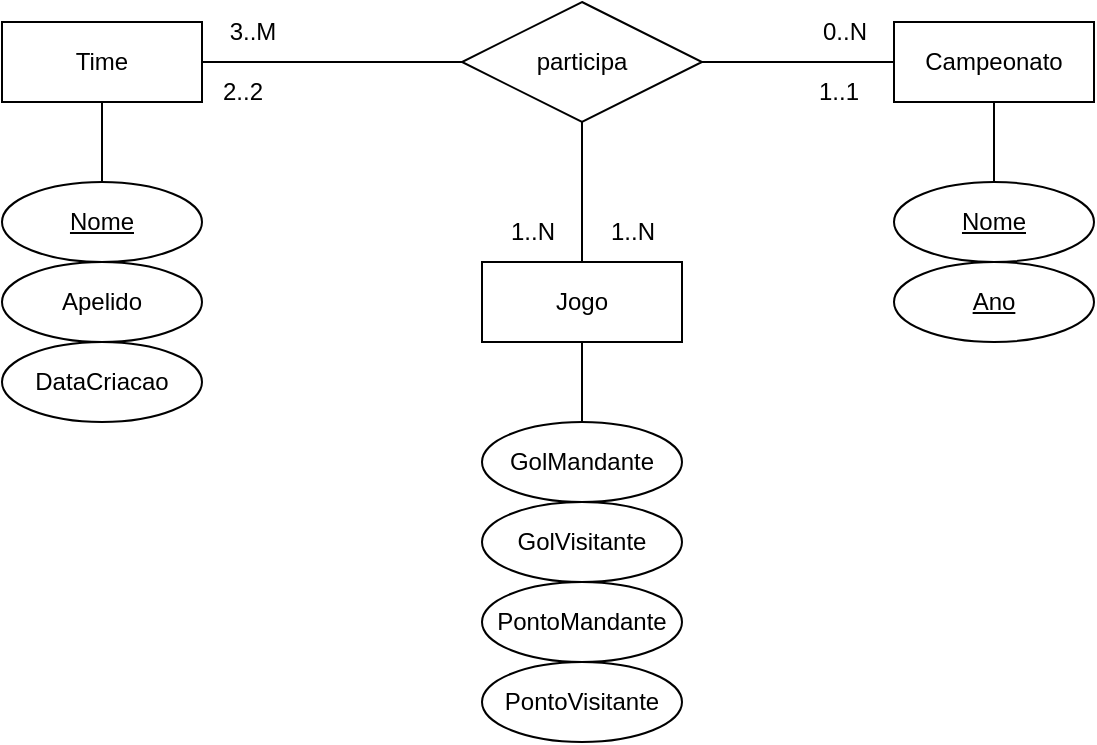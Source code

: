 <mxfile version="21.1.5" type="device" pages="2">
  <diagram name="MER" id="5LZzZwvvleo5zkR8Kmqy">
    <mxGraphModel dx="-4" dy="484" grid="1" gridSize="10" guides="1" tooltips="1" connect="1" arrows="1" fold="1" page="1" pageScale="1" pageWidth="827" pageHeight="1169" math="0" shadow="0">
      <root>
        <mxCell id="0" />
        <mxCell id="1" parent="0" />
        <mxCell id="QOGDvi7lrs2Xqe1sSscN-31" style="edgeStyle=orthogonalEdgeStyle;rounded=0;orthogonalLoop=1;jettySize=auto;html=1;exitX=0.5;exitY=1;exitDx=0;exitDy=0;entryX=0.5;entryY=0;entryDx=0;entryDy=0;endArrow=none;endFill=0;" edge="1" parent="1" source="QOGDvi7lrs2Xqe1sSscN-32" target="QOGDvi7lrs2Xqe1sSscN-34">
          <mxGeometry relative="1" as="geometry" />
        </mxCell>
        <mxCell id="QOGDvi7lrs2Xqe1sSscN-32" value="Time" style="whiteSpace=wrap;html=1;align=center;" vertex="1" parent="1">
          <mxGeometry x="968" y="160" width="100" height="40" as="geometry" />
        </mxCell>
        <mxCell id="QOGDvi7lrs2Xqe1sSscN-34" value="Nome" style="ellipse;whiteSpace=wrap;html=1;align=center;fontStyle=4;" vertex="1" parent="1">
          <mxGeometry x="968" y="240" width="100" height="40" as="geometry" />
        </mxCell>
        <mxCell id="QOGDvi7lrs2Xqe1sSscN-35" value="Apelido" style="ellipse;whiteSpace=wrap;html=1;align=center;" vertex="1" parent="1">
          <mxGeometry x="968" y="280" width="100" height="40" as="geometry" />
        </mxCell>
        <mxCell id="QOGDvi7lrs2Xqe1sSscN-36" value="DataCriacao" style="ellipse;whiteSpace=wrap;html=1;align=center;" vertex="1" parent="1">
          <mxGeometry x="968" y="320" width="100" height="40" as="geometry" />
        </mxCell>
        <mxCell id="AoCRzNd1eJvY-BMhaTbU-1" style="edgeStyle=orthogonalEdgeStyle;rounded=0;orthogonalLoop=1;jettySize=auto;html=1;exitX=0.5;exitY=0;exitDx=0;exitDy=0;entryX=0.5;entryY=1;entryDx=0;entryDy=0;endArrow=none;endFill=0;" edge="1" parent="1" source="AoCRzNd1eJvY-BMhaTbU-2" target="QOGDvi7lrs2Xqe1sSscN-49">
          <mxGeometry relative="1" as="geometry" />
        </mxCell>
        <mxCell id="QOGDvi7lrs2Xqe1sSscN-39" value="PontoMandante" style="ellipse;whiteSpace=wrap;html=1;align=center;" vertex="1" parent="1">
          <mxGeometry x="1208" y="440" width="100" height="40" as="geometry" />
        </mxCell>
        <mxCell id="QOGDvi7lrs2Xqe1sSscN-40" value="PontoVisitante" style="ellipse;whiteSpace=wrap;html=1;align=center;" vertex="1" parent="1">
          <mxGeometry x="1208" y="480" width="100" height="40" as="geometry" />
        </mxCell>
        <mxCell id="QOGDvi7lrs2Xqe1sSscN-41" value="0..N" style="text;html=1;align=center;verticalAlign=middle;resizable=0;points=[];autosize=1;strokeColor=none;fillColor=none;" vertex="1" parent="1">
          <mxGeometry x="1364" y="150" width="50" height="30" as="geometry" />
        </mxCell>
        <mxCell id="QOGDvi7lrs2Xqe1sSscN-42" value="3..M" style="text;html=1;align=center;verticalAlign=middle;resizable=0;points=[];autosize=1;strokeColor=none;fillColor=none;" vertex="1" parent="1">
          <mxGeometry x="1068" y="150" width="50" height="30" as="geometry" />
        </mxCell>
        <mxCell id="QOGDvi7lrs2Xqe1sSscN-43" style="edgeStyle=orthogonalEdgeStyle;rounded=0;orthogonalLoop=1;jettySize=auto;html=1;exitX=0.5;exitY=1;exitDx=0;exitDy=0;entryX=0.5;entryY=0;entryDx=0;entryDy=0;endArrow=none;endFill=0;" edge="1" parent="1" source="QOGDvi7lrs2Xqe1sSscN-44" target="QOGDvi7lrs2Xqe1sSscN-50">
          <mxGeometry relative="1" as="geometry" />
        </mxCell>
        <mxCell id="QOGDvi7lrs2Xqe1sSscN-44" value="Campeonato" style="whiteSpace=wrap;html=1;align=center;" vertex="1" parent="1">
          <mxGeometry x="1414" y="160" width="100" height="40" as="geometry" />
        </mxCell>
        <mxCell id="QOGDvi7lrs2Xqe1sSscN-45" style="edgeStyle=orthogonalEdgeStyle;rounded=0;orthogonalLoop=1;jettySize=auto;html=1;exitX=0;exitY=0.5;exitDx=0;exitDy=0;entryX=1;entryY=0.5;entryDx=0;entryDy=0;endArrow=none;endFill=0;" edge="1" parent="1" source="QOGDvi7lrs2Xqe1sSscN-48" target="QOGDvi7lrs2Xqe1sSscN-32">
          <mxGeometry relative="1" as="geometry" />
        </mxCell>
        <mxCell id="QOGDvi7lrs2Xqe1sSscN-46" style="edgeStyle=orthogonalEdgeStyle;rounded=0;orthogonalLoop=1;jettySize=auto;html=1;exitX=1;exitY=0.5;exitDx=0;exitDy=0;entryX=0;entryY=0.5;entryDx=0;entryDy=0;endArrow=none;endFill=0;" edge="1" parent="1" source="QOGDvi7lrs2Xqe1sSscN-48" target="QOGDvi7lrs2Xqe1sSscN-44">
          <mxGeometry relative="1" as="geometry" />
        </mxCell>
        <mxCell id="QOGDvi7lrs2Xqe1sSscN-47" style="edgeStyle=orthogonalEdgeStyle;rounded=0;orthogonalLoop=1;jettySize=auto;html=1;exitX=0.5;exitY=1;exitDx=0;exitDy=0;entryX=0.5;entryY=0;entryDx=0;entryDy=0;endArrow=none;endFill=0;" edge="1" parent="1" source="QOGDvi7lrs2Xqe1sSscN-48" target="QOGDvi7lrs2Xqe1sSscN-49">
          <mxGeometry relative="1" as="geometry" />
        </mxCell>
        <mxCell id="QOGDvi7lrs2Xqe1sSscN-48" value="participa" style="shape=rhombus;perimeter=rhombusPerimeter;whiteSpace=wrap;html=1;align=center;" vertex="1" parent="1">
          <mxGeometry x="1198" y="150" width="120" height="60" as="geometry" />
        </mxCell>
        <mxCell id="QOGDvi7lrs2Xqe1sSscN-49" value="Jogo" style="whiteSpace=wrap;html=1;align=center;" vertex="1" parent="1">
          <mxGeometry x="1208" y="280" width="100" height="40" as="geometry" />
        </mxCell>
        <mxCell id="QOGDvi7lrs2Xqe1sSscN-50" value="Nome" style="ellipse;whiteSpace=wrap;html=1;align=center;fontStyle=4;" vertex="1" parent="1">
          <mxGeometry x="1414" y="240" width="100" height="40" as="geometry" />
        </mxCell>
        <mxCell id="QOGDvi7lrs2Xqe1sSscN-51" value="Ano" style="ellipse;whiteSpace=wrap;html=1;align=center;fontStyle=4;" vertex="1" parent="1">
          <mxGeometry x="1414" y="280" width="100" height="40" as="geometry" />
        </mxCell>
        <mxCell id="QOGDvi7lrs2Xqe1sSscN-82" value="1..N" style="text;html=1;align=center;verticalAlign=middle;resizable=0;points=[];autosize=1;strokeColor=none;fillColor=none;" vertex="1" parent="1">
          <mxGeometry x="1208" y="250" width="50" height="30" as="geometry" />
        </mxCell>
        <mxCell id="QOGDvi7lrs2Xqe1sSscN-83" value="2..2" style="text;html=1;align=center;verticalAlign=middle;resizable=0;points=[];autosize=1;strokeColor=none;fillColor=none;" vertex="1" parent="1">
          <mxGeometry x="1068" y="180" width="40" height="30" as="geometry" />
        </mxCell>
        <mxCell id="QOGDvi7lrs2Xqe1sSscN-84" value="1..1" style="text;html=1;align=center;verticalAlign=middle;resizable=0;points=[];autosize=1;strokeColor=none;fillColor=none;" vertex="1" parent="1">
          <mxGeometry x="1366" y="180" width="40" height="30" as="geometry" />
        </mxCell>
        <mxCell id="QOGDvi7lrs2Xqe1sSscN-85" value="1..N" style="text;html=1;align=center;verticalAlign=middle;resizable=0;points=[];autosize=1;strokeColor=none;fillColor=none;" vertex="1" parent="1">
          <mxGeometry x="1258" y="250" width="50" height="30" as="geometry" />
        </mxCell>
        <mxCell id="AoCRzNd1eJvY-BMhaTbU-2" value="GolMandante" style="ellipse;whiteSpace=wrap;html=1;align=center;" vertex="1" parent="1">
          <mxGeometry x="1208" y="360" width="100" height="40" as="geometry" />
        </mxCell>
        <mxCell id="AoCRzNd1eJvY-BMhaTbU-3" value="GolVisitante" style="ellipse;whiteSpace=wrap;html=1;align=center;" vertex="1" parent="1">
          <mxGeometry x="1208" y="400" width="100" height="40" as="geometry" />
        </mxCell>
      </root>
    </mxGraphModel>
  </diagram>
  <diagram id="9VDkTwuFvDcU6K8MbJrm" name="Mapeamento">
    <mxGraphModel dx="1741" dy="538" grid="1" gridSize="10" guides="1" tooltips="1" connect="1" arrows="1" fold="1" page="1" pageScale="1" pageWidth="827" pageHeight="1169" math="0" shadow="0">
      <root>
        <mxCell id="0" />
        <mxCell id="1" parent="0" />
        <mxCell id="rKQP1q6dGzDZTkp9dZx8-60" value="Time" style="shape=table;startSize=30;container=1;collapsible=1;childLayout=tableLayout;fixedRows=1;rowLines=0;fontStyle=1;align=center;resizeLast=1;html=1;" vertex="1" parent="1">
          <mxGeometry x="-793" y="200" width="180" height="120" as="geometry" />
        </mxCell>
        <mxCell id="rKQP1q6dGzDZTkp9dZx8-61" value="" style="shape=tableRow;horizontal=0;startSize=0;swimlaneHead=0;swimlaneBody=0;fillColor=none;collapsible=0;dropTarget=0;points=[[0,0.5],[1,0.5]];portConstraint=eastwest;top=0;left=0;right=0;bottom=1;" vertex="1" parent="rKQP1q6dGzDZTkp9dZx8-60">
          <mxGeometry y="30" width="180" height="30" as="geometry" />
        </mxCell>
        <mxCell id="rKQP1q6dGzDZTkp9dZx8-62" value="PK" style="shape=partialRectangle;connectable=0;fillColor=none;top=0;left=0;bottom=0;right=0;fontStyle=1;overflow=hidden;whiteSpace=wrap;html=1;" vertex="1" parent="rKQP1q6dGzDZTkp9dZx8-61">
          <mxGeometry width="30" height="30" as="geometry">
            <mxRectangle width="30" height="30" as="alternateBounds" />
          </mxGeometry>
        </mxCell>
        <mxCell id="rKQP1q6dGzDZTkp9dZx8-63" value="Nome" style="shape=partialRectangle;connectable=0;fillColor=none;top=0;left=0;bottom=0;right=0;align=left;spacingLeft=6;fontStyle=5;overflow=hidden;whiteSpace=wrap;html=1;" vertex="1" parent="rKQP1q6dGzDZTkp9dZx8-61">
          <mxGeometry x="30" width="150" height="30" as="geometry">
            <mxRectangle width="150" height="30" as="alternateBounds" />
          </mxGeometry>
        </mxCell>
        <mxCell id="rKQP1q6dGzDZTkp9dZx8-64" value="" style="shape=tableRow;horizontal=0;startSize=0;swimlaneHead=0;swimlaneBody=0;fillColor=none;collapsible=0;dropTarget=0;points=[[0,0.5],[1,0.5]];portConstraint=eastwest;top=0;left=0;right=0;bottom=0;" vertex="1" parent="rKQP1q6dGzDZTkp9dZx8-60">
          <mxGeometry y="60" width="180" height="30" as="geometry" />
        </mxCell>
        <mxCell id="rKQP1q6dGzDZTkp9dZx8-65" value="" style="shape=partialRectangle;connectable=0;fillColor=none;top=0;left=0;bottom=0;right=0;editable=1;overflow=hidden;whiteSpace=wrap;html=1;" vertex="1" parent="rKQP1q6dGzDZTkp9dZx8-64">
          <mxGeometry width="30" height="30" as="geometry">
            <mxRectangle width="30" height="30" as="alternateBounds" />
          </mxGeometry>
        </mxCell>
        <mxCell id="rKQP1q6dGzDZTkp9dZx8-66" value="Apelido" style="shape=partialRectangle;connectable=0;fillColor=none;top=0;left=0;bottom=0;right=0;align=left;spacingLeft=6;overflow=hidden;whiteSpace=wrap;html=1;" vertex="1" parent="rKQP1q6dGzDZTkp9dZx8-64">
          <mxGeometry x="30" width="150" height="30" as="geometry">
            <mxRectangle width="150" height="30" as="alternateBounds" />
          </mxGeometry>
        </mxCell>
        <mxCell id="rKQP1q6dGzDZTkp9dZx8-67" value="" style="shape=tableRow;horizontal=0;startSize=0;swimlaneHead=0;swimlaneBody=0;fillColor=none;collapsible=0;dropTarget=0;points=[[0,0.5],[1,0.5]];portConstraint=eastwest;top=0;left=0;right=0;bottom=0;" vertex="1" parent="rKQP1q6dGzDZTkp9dZx8-60">
          <mxGeometry y="90" width="180" height="30" as="geometry" />
        </mxCell>
        <mxCell id="rKQP1q6dGzDZTkp9dZx8-68" value="" style="shape=partialRectangle;connectable=0;fillColor=none;top=0;left=0;bottom=0;right=0;editable=1;overflow=hidden;whiteSpace=wrap;html=1;" vertex="1" parent="rKQP1q6dGzDZTkp9dZx8-67">
          <mxGeometry width="30" height="30" as="geometry">
            <mxRectangle width="30" height="30" as="alternateBounds" />
          </mxGeometry>
        </mxCell>
        <mxCell id="rKQP1q6dGzDZTkp9dZx8-69" value="DataCriacao" style="shape=partialRectangle;connectable=0;fillColor=none;top=0;left=0;bottom=0;right=0;align=left;spacingLeft=6;overflow=hidden;whiteSpace=wrap;html=1;" vertex="1" parent="rKQP1q6dGzDZTkp9dZx8-67">
          <mxGeometry x="30" width="150" height="30" as="geometry">
            <mxRectangle width="150" height="30" as="alternateBounds" />
          </mxGeometry>
        </mxCell>
        <mxCell id="rKQP1q6dGzDZTkp9dZx8-70" value="Jogo" style="shape=table;startSize=30;container=1;collapsible=1;childLayout=tableLayout;fixedRows=1;rowLines=0;fontStyle=1;align=center;resizeLast=1;html=1;whiteSpace=wrap;" vertex="1" parent="1">
          <mxGeometry x="-493" y="395" width="180" height="270" as="geometry" />
        </mxCell>
        <mxCell id="rKQP1q6dGzDZTkp9dZx8-71" value="" style="shape=tableRow;horizontal=0;startSize=0;swimlaneHead=0;swimlaneBody=0;fillColor=none;collapsible=0;dropTarget=0;points=[[0,0.5],[1,0.5]];portConstraint=eastwest;top=0;left=0;right=0;bottom=0;html=1;" vertex="1" parent="rKQP1q6dGzDZTkp9dZx8-70">
          <mxGeometry y="30" width="180" height="30" as="geometry" />
        </mxCell>
        <mxCell id="rKQP1q6dGzDZTkp9dZx8-72" value="PK,FK1" style="shape=partialRectangle;connectable=0;fillColor=none;top=0;left=0;bottom=0;right=0;fontStyle=1;overflow=hidden;html=1;whiteSpace=wrap;" vertex="1" parent="rKQP1q6dGzDZTkp9dZx8-71">
          <mxGeometry width="60" height="30" as="geometry">
            <mxRectangle width="60" height="30" as="alternateBounds" />
          </mxGeometry>
        </mxCell>
        <mxCell id="rKQP1q6dGzDZTkp9dZx8-73" value="campeonato" style="shape=partialRectangle;connectable=0;fillColor=none;top=0;left=0;bottom=0;right=0;align=left;spacingLeft=6;fontStyle=5;overflow=hidden;html=1;whiteSpace=wrap;" vertex="1" parent="rKQP1q6dGzDZTkp9dZx8-71">
          <mxGeometry x="60" width="120" height="30" as="geometry">
            <mxRectangle width="120" height="30" as="alternateBounds" />
          </mxGeometry>
        </mxCell>
        <mxCell id="rKQP1q6dGzDZTkp9dZx8-74" value="" style="shape=tableRow;horizontal=0;startSize=0;swimlaneHead=0;swimlaneBody=0;fillColor=none;collapsible=0;dropTarget=0;points=[[0,0.5],[1,0.5]];portConstraint=eastwest;top=0;left=0;right=0;bottom=0;html=1;" vertex="1" parent="rKQP1q6dGzDZTkp9dZx8-70">
          <mxGeometry y="60" width="180" height="30" as="geometry" />
        </mxCell>
        <mxCell id="rKQP1q6dGzDZTkp9dZx8-75" value="PK,FK2" style="shape=partialRectangle;connectable=0;fillColor=none;top=0;left=0;bottom=0;right=0;fontStyle=1;overflow=hidden;html=1;whiteSpace=wrap;" vertex="1" parent="rKQP1q6dGzDZTkp9dZx8-74">
          <mxGeometry width="60" height="30" as="geometry">
            <mxRectangle width="60" height="30" as="alternateBounds" />
          </mxGeometry>
        </mxCell>
        <mxCell id="rKQP1q6dGzDZTkp9dZx8-76" value="anoCampeonato" style="shape=partialRectangle;connectable=0;fillColor=none;top=0;left=0;bottom=0;right=0;align=left;spacingLeft=6;fontStyle=5;overflow=hidden;html=1;whiteSpace=wrap;" vertex="1" parent="rKQP1q6dGzDZTkp9dZx8-74">
          <mxGeometry x="60" width="120" height="30" as="geometry">
            <mxRectangle width="120" height="30" as="alternateBounds" />
          </mxGeometry>
        </mxCell>
        <mxCell id="rKQP1q6dGzDZTkp9dZx8-77" value="" style="shape=tableRow;horizontal=0;startSize=0;swimlaneHead=0;swimlaneBody=0;fillColor=none;collapsible=0;dropTarget=0;points=[[0,0.5],[1,0.5]];portConstraint=eastwest;top=0;left=0;right=0;bottom=0;html=1;" vertex="1" parent="rKQP1q6dGzDZTkp9dZx8-70">
          <mxGeometry y="90" width="180" height="30" as="geometry" />
        </mxCell>
        <mxCell id="rKQP1q6dGzDZTkp9dZx8-78" value="PK,FK3" style="shape=partialRectangle;connectable=0;fillColor=none;top=0;left=0;bottom=0;right=0;fontStyle=1;overflow=hidden;html=1;whiteSpace=wrap;" vertex="1" parent="rKQP1q6dGzDZTkp9dZx8-77">
          <mxGeometry width="60" height="30" as="geometry">
            <mxRectangle width="60" height="30" as="alternateBounds" />
          </mxGeometry>
        </mxCell>
        <mxCell id="rKQP1q6dGzDZTkp9dZx8-79" value="TimeCasa" style="shape=partialRectangle;connectable=0;fillColor=none;top=0;left=0;bottom=0;right=0;align=left;spacingLeft=6;fontStyle=5;overflow=hidden;html=1;whiteSpace=wrap;" vertex="1" parent="rKQP1q6dGzDZTkp9dZx8-77">
          <mxGeometry x="60" width="120" height="30" as="geometry">
            <mxRectangle width="120" height="30" as="alternateBounds" />
          </mxGeometry>
        </mxCell>
        <mxCell id="rKQP1q6dGzDZTkp9dZx8-80" value="" style="shape=tableRow;horizontal=0;startSize=0;swimlaneHead=0;swimlaneBody=0;fillColor=none;collapsible=0;dropTarget=0;points=[[0,0.5],[1,0.5]];portConstraint=eastwest;top=0;left=0;right=0;bottom=1;html=1;" vertex="1" parent="rKQP1q6dGzDZTkp9dZx8-70">
          <mxGeometry y="120" width="180" height="30" as="geometry" />
        </mxCell>
        <mxCell id="rKQP1q6dGzDZTkp9dZx8-81" value="PK,FK4" style="shape=partialRectangle;connectable=0;fillColor=none;top=0;left=0;bottom=0;right=0;fontStyle=1;overflow=hidden;html=1;whiteSpace=wrap;" vertex="1" parent="rKQP1q6dGzDZTkp9dZx8-80">
          <mxGeometry width="60" height="30" as="geometry">
            <mxRectangle width="60" height="30" as="alternateBounds" />
          </mxGeometry>
        </mxCell>
        <mxCell id="rKQP1q6dGzDZTkp9dZx8-82" value="TimeFora" style="shape=partialRectangle;connectable=0;fillColor=none;top=0;left=0;bottom=0;right=0;align=left;spacingLeft=6;fontStyle=5;overflow=hidden;html=1;whiteSpace=wrap;" vertex="1" parent="rKQP1q6dGzDZTkp9dZx8-80">
          <mxGeometry x="60" width="120" height="30" as="geometry">
            <mxRectangle width="120" height="30" as="alternateBounds" />
          </mxGeometry>
        </mxCell>
        <mxCell id="rKQP1q6dGzDZTkp9dZx8-83" value="" style="shape=tableRow;horizontal=0;startSize=0;swimlaneHead=0;swimlaneBody=0;fillColor=none;collapsible=0;dropTarget=0;points=[[0,0.5],[1,0.5]];portConstraint=eastwest;top=0;left=0;right=0;bottom=0;html=1;" vertex="1" parent="rKQP1q6dGzDZTkp9dZx8-70">
          <mxGeometry y="150" width="180" height="30" as="geometry" />
        </mxCell>
        <mxCell id="rKQP1q6dGzDZTkp9dZx8-84" value="" style="shape=partialRectangle;connectable=0;fillColor=none;top=0;left=0;bottom=0;right=0;editable=1;overflow=hidden;html=1;whiteSpace=wrap;" vertex="1" parent="rKQP1q6dGzDZTkp9dZx8-83">
          <mxGeometry width="60" height="30" as="geometry">
            <mxRectangle width="60" height="30" as="alternateBounds" />
          </mxGeometry>
        </mxCell>
        <mxCell id="rKQP1q6dGzDZTkp9dZx8-85" value="GolCasa" style="shape=partialRectangle;connectable=0;fillColor=none;top=0;left=0;bottom=0;right=0;align=left;spacingLeft=6;overflow=hidden;html=1;whiteSpace=wrap;" vertex="1" parent="rKQP1q6dGzDZTkp9dZx8-83">
          <mxGeometry x="60" width="120" height="30" as="geometry">
            <mxRectangle width="120" height="30" as="alternateBounds" />
          </mxGeometry>
        </mxCell>
        <mxCell id="rKQP1q6dGzDZTkp9dZx8-86" value="" style="shape=tableRow;horizontal=0;startSize=0;swimlaneHead=0;swimlaneBody=0;fillColor=none;collapsible=0;dropTarget=0;points=[[0,0.5],[1,0.5]];portConstraint=eastwest;top=0;left=0;right=0;bottom=0;html=1;" vertex="1" parent="rKQP1q6dGzDZTkp9dZx8-70">
          <mxGeometry y="180" width="180" height="30" as="geometry" />
        </mxCell>
        <mxCell id="rKQP1q6dGzDZTkp9dZx8-87" value="" style="shape=partialRectangle;connectable=0;fillColor=none;top=0;left=0;bottom=0;right=0;editable=1;overflow=hidden;html=1;whiteSpace=wrap;" vertex="1" parent="rKQP1q6dGzDZTkp9dZx8-86">
          <mxGeometry width="60" height="30" as="geometry">
            <mxRectangle width="60" height="30" as="alternateBounds" />
          </mxGeometry>
        </mxCell>
        <mxCell id="rKQP1q6dGzDZTkp9dZx8-88" value="GolFora" style="shape=partialRectangle;connectable=0;fillColor=none;top=0;left=0;bottom=0;right=0;align=left;spacingLeft=6;overflow=hidden;html=1;whiteSpace=wrap;" vertex="1" parent="rKQP1q6dGzDZTkp9dZx8-86">
          <mxGeometry x="60" width="120" height="30" as="geometry">
            <mxRectangle width="120" height="30" as="alternateBounds" />
          </mxGeometry>
        </mxCell>
        <mxCell id="rKQP1q6dGzDZTkp9dZx8-89" value="" style="shape=tableRow;horizontal=0;startSize=0;swimlaneHead=0;swimlaneBody=0;fillColor=none;collapsible=0;dropTarget=0;points=[[0,0.5],[1,0.5]];portConstraint=eastwest;top=0;left=0;right=0;bottom=0;html=1;" vertex="1" parent="rKQP1q6dGzDZTkp9dZx8-70">
          <mxGeometry y="210" width="180" height="30" as="geometry" />
        </mxCell>
        <mxCell id="rKQP1q6dGzDZTkp9dZx8-90" value="" style="shape=partialRectangle;connectable=0;fillColor=none;top=0;left=0;bottom=0;right=0;editable=1;overflow=hidden;html=1;whiteSpace=wrap;" vertex="1" parent="rKQP1q6dGzDZTkp9dZx8-89">
          <mxGeometry width="60" height="30" as="geometry">
            <mxRectangle width="60" height="30" as="alternateBounds" />
          </mxGeometry>
        </mxCell>
        <mxCell id="rKQP1q6dGzDZTkp9dZx8-91" value="PontoCasa" style="shape=partialRectangle;connectable=0;fillColor=none;top=0;left=0;bottom=0;right=0;align=left;spacingLeft=6;overflow=hidden;html=1;whiteSpace=wrap;" vertex="1" parent="rKQP1q6dGzDZTkp9dZx8-89">
          <mxGeometry x="60" width="120" height="30" as="geometry">
            <mxRectangle width="120" height="30" as="alternateBounds" />
          </mxGeometry>
        </mxCell>
        <mxCell id="rKQP1q6dGzDZTkp9dZx8-92" value="" style="shape=tableRow;horizontal=0;startSize=0;swimlaneHead=0;swimlaneBody=0;fillColor=none;collapsible=0;dropTarget=0;points=[[0,0.5],[1,0.5]];portConstraint=eastwest;top=0;left=0;right=0;bottom=0;html=1;" vertex="1" parent="rKQP1q6dGzDZTkp9dZx8-70">
          <mxGeometry y="240" width="180" height="30" as="geometry" />
        </mxCell>
        <mxCell id="rKQP1q6dGzDZTkp9dZx8-93" value="" style="shape=partialRectangle;connectable=0;fillColor=none;top=0;left=0;bottom=0;right=0;editable=1;overflow=hidden;html=1;whiteSpace=wrap;" vertex="1" parent="rKQP1q6dGzDZTkp9dZx8-92">
          <mxGeometry width="60" height="30" as="geometry">
            <mxRectangle width="60" height="30" as="alternateBounds" />
          </mxGeometry>
        </mxCell>
        <mxCell id="rKQP1q6dGzDZTkp9dZx8-94" value="PontoFora" style="shape=partialRectangle;connectable=0;fillColor=none;top=0;left=0;bottom=0;right=0;align=left;spacingLeft=6;overflow=hidden;html=1;whiteSpace=wrap;" vertex="1" parent="rKQP1q6dGzDZTkp9dZx8-92">
          <mxGeometry x="60" width="120" height="30" as="geometry">
            <mxRectangle width="120" height="30" as="alternateBounds" />
          </mxGeometry>
        </mxCell>
        <mxCell id="rKQP1q6dGzDZTkp9dZx8-95" value="Campeonato" style="shape=table;startSize=30;container=1;collapsible=1;childLayout=tableLayout;fixedRows=1;rowLines=0;fontStyle=1;align=center;resizeLast=1;html=1;" vertex="1" parent="1">
          <mxGeometry x="-213" y="205" width="180" height="90" as="geometry" />
        </mxCell>
        <mxCell id="rKQP1q6dGzDZTkp9dZx8-96" value="" style="shape=tableRow;horizontal=0;startSize=0;swimlaneHead=0;swimlaneBody=0;fillColor=none;collapsible=0;dropTarget=0;points=[[0,0.5],[1,0.5]];portConstraint=eastwest;top=0;left=0;right=0;bottom=0;html=1;" vertex="1" parent="rKQP1q6dGzDZTkp9dZx8-95">
          <mxGeometry y="30" width="180" height="30" as="geometry" />
        </mxCell>
        <mxCell id="rKQP1q6dGzDZTkp9dZx8-97" value="PK" style="shape=partialRectangle;connectable=0;fillColor=none;top=0;left=0;bottom=0;right=0;fontStyle=1;overflow=hidden;html=1;whiteSpace=wrap;" vertex="1" parent="rKQP1q6dGzDZTkp9dZx8-96">
          <mxGeometry width="40" height="30" as="geometry">
            <mxRectangle width="40" height="30" as="alternateBounds" />
          </mxGeometry>
        </mxCell>
        <mxCell id="rKQP1q6dGzDZTkp9dZx8-98" value="campeonato" style="shape=partialRectangle;connectable=0;fillColor=none;top=0;left=0;bottom=0;right=0;align=left;spacingLeft=6;fontStyle=5;overflow=hidden;html=1;whiteSpace=wrap;" vertex="1" parent="rKQP1q6dGzDZTkp9dZx8-96">
          <mxGeometry x="40" width="140" height="30" as="geometry">
            <mxRectangle width="140" height="30" as="alternateBounds" />
          </mxGeometry>
        </mxCell>
        <mxCell id="rKQP1q6dGzDZTkp9dZx8-99" value="" style="shape=tableRow;horizontal=0;startSize=0;swimlaneHead=0;swimlaneBody=0;fillColor=none;collapsible=0;dropTarget=0;points=[[0,0.5],[1,0.5]];portConstraint=eastwest;top=0;left=0;right=0;bottom=1;" vertex="1" parent="rKQP1q6dGzDZTkp9dZx8-95">
          <mxGeometry y="60" width="180" height="30" as="geometry" />
        </mxCell>
        <mxCell id="rKQP1q6dGzDZTkp9dZx8-100" value="PK" style="shape=partialRectangle;connectable=0;fillColor=none;top=0;left=0;bottom=0;right=0;fontStyle=1;overflow=hidden;whiteSpace=wrap;html=1;" vertex="1" parent="rKQP1q6dGzDZTkp9dZx8-99">
          <mxGeometry width="40" height="30" as="geometry">
            <mxRectangle width="40" height="30" as="alternateBounds" />
          </mxGeometry>
        </mxCell>
        <mxCell id="rKQP1q6dGzDZTkp9dZx8-101" value="ano" style="shape=partialRectangle;connectable=0;fillColor=none;top=0;left=0;bottom=0;right=0;align=left;spacingLeft=6;fontStyle=5;overflow=hidden;whiteSpace=wrap;html=1;" vertex="1" parent="rKQP1q6dGzDZTkp9dZx8-99">
          <mxGeometry x="40" width="140" height="30" as="geometry">
            <mxRectangle width="140" height="30" as="alternateBounds" />
          </mxGeometry>
        </mxCell>
        <mxCell id="rKQP1q6dGzDZTkp9dZx8-102" value="Participante" style="shape=table;startSize=30;container=1;collapsible=1;childLayout=tableLayout;fixedRows=1;rowLines=0;fontStyle=1;align=center;resizeLast=1;html=1;whiteSpace=wrap;" vertex="1" parent="1">
          <mxGeometry x="-502.5" y="205" width="180" height="120" as="geometry" />
        </mxCell>
        <mxCell id="rKQP1q6dGzDZTkp9dZx8-103" value="" style="shape=tableRow;horizontal=0;startSize=0;swimlaneHead=0;swimlaneBody=0;fillColor=none;collapsible=0;dropTarget=0;points=[[0,0.5],[1,0.5]];portConstraint=eastwest;top=0;left=0;right=0;bottom=0;html=1;" vertex="1" parent="rKQP1q6dGzDZTkp9dZx8-102">
          <mxGeometry y="30" width="180" height="30" as="geometry" />
        </mxCell>
        <mxCell id="rKQP1q6dGzDZTkp9dZx8-104" value="PK,FK1" style="shape=partialRectangle;connectable=0;fillColor=none;top=0;left=0;bottom=0;right=0;fontStyle=1;overflow=hidden;html=1;whiteSpace=wrap;" vertex="1" parent="rKQP1q6dGzDZTkp9dZx8-103">
          <mxGeometry width="60" height="30" as="geometry">
            <mxRectangle width="60" height="30" as="alternateBounds" />
          </mxGeometry>
        </mxCell>
        <mxCell id="rKQP1q6dGzDZTkp9dZx8-105" value="campeonato" style="shape=partialRectangle;connectable=0;fillColor=none;top=0;left=0;bottom=0;right=0;align=left;spacingLeft=6;fontStyle=5;overflow=hidden;html=1;whiteSpace=wrap;" vertex="1" parent="rKQP1q6dGzDZTkp9dZx8-103">
          <mxGeometry x="60" width="120" height="30" as="geometry">
            <mxRectangle width="120" height="30" as="alternateBounds" />
          </mxGeometry>
        </mxCell>
        <mxCell id="rKQP1q6dGzDZTkp9dZx8-106" value="" style="shape=tableRow;horizontal=0;startSize=0;swimlaneHead=0;swimlaneBody=0;fillColor=none;collapsible=0;dropTarget=0;points=[[0,0.5],[1,0.5]];portConstraint=eastwest;top=0;left=0;right=0;bottom=0;html=1;" vertex="1" parent="rKQP1q6dGzDZTkp9dZx8-102">
          <mxGeometry y="60" width="180" height="30" as="geometry" />
        </mxCell>
        <mxCell id="rKQP1q6dGzDZTkp9dZx8-107" value="PK,FK2" style="shape=partialRectangle;connectable=0;fillColor=none;top=0;left=0;bottom=0;right=0;fontStyle=1;overflow=hidden;html=1;whiteSpace=wrap;" vertex="1" parent="rKQP1q6dGzDZTkp9dZx8-106">
          <mxGeometry width="60" height="30" as="geometry">
            <mxRectangle width="60" height="30" as="alternateBounds" />
          </mxGeometry>
        </mxCell>
        <mxCell id="rKQP1q6dGzDZTkp9dZx8-108" value="anoCampeonato" style="shape=partialRectangle;connectable=0;fillColor=none;top=0;left=0;bottom=0;right=0;align=left;spacingLeft=6;fontStyle=5;overflow=hidden;html=1;whiteSpace=wrap;" vertex="1" parent="rKQP1q6dGzDZTkp9dZx8-106">
          <mxGeometry x="60" width="120" height="30" as="geometry">
            <mxRectangle width="120" height="30" as="alternateBounds" />
          </mxGeometry>
        </mxCell>
        <mxCell id="rKQP1q6dGzDZTkp9dZx8-109" value="" style="shape=tableRow;horizontal=0;startSize=0;swimlaneHead=0;swimlaneBody=0;fillColor=none;collapsible=0;dropTarget=0;points=[[0,0.5],[1,0.5]];portConstraint=eastwest;top=0;left=0;right=0;bottom=1;html=1;" vertex="1" parent="rKQP1q6dGzDZTkp9dZx8-102">
          <mxGeometry y="90" width="180" height="30" as="geometry" />
        </mxCell>
        <mxCell id="rKQP1q6dGzDZTkp9dZx8-110" value="PK,FK3" style="shape=partialRectangle;connectable=0;fillColor=none;top=0;left=0;bottom=0;right=0;fontStyle=1;overflow=hidden;html=1;whiteSpace=wrap;" vertex="1" parent="rKQP1q6dGzDZTkp9dZx8-109">
          <mxGeometry width="60" height="30" as="geometry">
            <mxRectangle width="60" height="30" as="alternateBounds" />
          </mxGeometry>
        </mxCell>
        <mxCell id="rKQP1q6dGzDZTkp9dZx8-111" value="time" style="shape=partialRectangle;connectable=0;fillColor=none;top=0;left=0;bottom=0;right=0;align=left;spacingLeft=6;fontStyle=5;overflow=hidden;html=1;whiteSpace=wrap;" vertex="1" parent="rKQP1q6dGzDZTkp9dZx8-109">
          <mxGeometry x="60" width="120" height="30" as="geometry">
            <mxRectangle width="120" height="30" as="alternateBounds" />
          </mxGeometry>
        </mxCell>
        <mxCell id="rKQP1q6dGzDZTkp9dZx8-112" style="edgeStyle=orthogonalEdgeStyle;rounded=0;orthogonalLoop=1;jettySize=auto;html=1;exitX=0;exitY=0.5;exitDx=0;exitDy=0;entryX=1;entryY=0.5;entryDx=0;entryDy=0;" edge="1" parent="1" source="rKQP1q6dGzDZTkp9dZx8-109" target="rKQP1q6dGzDZTkp9dZx8-61">
          <mxGeometry relative="1" as="geometry" />
        </mxCell>
        <mxCell id="rKQP1q6dGzDZTkp9dZx8-113" style="edgeStyle=orthogonalEdgeStyle;rounded=0;orthogonalLoop=1;jettySize=auto;html=1;exitX=1;exitY=0.5;exitDx=0;exitDy=0;entryX=0;entryY=0.5;entryDx=0;entryDy=0;" edge="1" parent="1" source="rKQP1q6dGzDZTkp9dZx8-103" target="rKQP1q6dGzDZTkp9dZx8-96">
          <mxGeometry relative="1" as="geometry" />
        </mxCell>
        <mxCell id="rKQP1q6dGzDZTkp9dZx8-114" style="edgeStyle=orthogonalEdgeStyle;rounded=0;orthogonalLoop=1;jettySize=auto;html=1;exitX=1;exitY=0.5;exitDx=0;exitDy=0;entryX=0;entryY=0.5;entryDx=0;entryDy=0;" edge="1" parent="1" source="rKQP1q6dGzDZTkp9dZx8-106" target="rKQP1q6dGzDZTkp9dZx8-99">
          <mxGeometry relative="1" as="geometry" />
        </mxCell>
        <mxCell id="rKQP1q6dGzDZTkp9dZx8-115" style="edgeStyle=orthogonalEdgeStyle;rounded=0;orthogonalLoop=1;jettySize=auto;html=1;exitX=0;exitY=0.5;exitDx=0;exitDy=0;entryX=0;entryY=0.5;entryDx=0;entryDy=0;" edge="1" parent="1" source="rKQP1q6dGzDZTkp9dZx8-80" target="rKQP1q6dGzDZTkp9dZx8-109">
          <mxGeometry relative="1" as="geometry" />
        </mxCell>
        <mxCell id="rKQP1q6dGzDZTkp9dZx8-116" style="edgeStyle=orthogonalEdgeStyle;rounded=0;orthogonalLoop=1;jettySize=auto;html=1;exitX=1;exitY=0.5;exitDx=0;exitDy=0;entryX=1;entryY=0.5;entryDx=0;entryDy=0;" edge="1" parent="1" source="rKQP1q6dGzDZTkp9dZx8-77" target="rKQP1q6dGzDZTkp9dZx8-109">
          <mxGeometry relative="1" as="geometry" />
        </mxCell>
        <mxCell id="rKQP1q6dGzDZTkp9dZx8-117" style="edgeStyle=orthogonalEdgeStyle;rounded=0;orthogonalLoop=1;jettySize=auto;html=1;exitX=1;exitY=0.5;exitDx=0;exitDy=0;entryX=1;entryY=0.5;entryDx=0;entryDy=0;" edge="1" parent="1" source="rKQP1q6dGzDZTkp9dZx8-71" target="rKQP1q6dGzDZTkp9dZx8-103">
          <mxGeometry relative="1" as="geometry">
            <Array as="points">
              <mxPoint x="-273" y="440" />
              <mxPoint x="-273" y="250" />
            </Array>
          </mxGeometry>
        </mxCell>
        <mxCell id="rKQP1q6dGzDZTkp9dZx8-118" style="edgeStyle=orthogonalEdgeStyle;rounded=0;orthogonalLoop=1;jettySize=auto;html=1;exitX=0;exitY=0.5;exitDx=0;exitDy=0;entryX=0;entryY=0.5;entryDx=0;entryDy=0;" edge="1" parent="1" source="rKQP1q6dGzDZTkp9dZx8-74" target="rKQP1q6dGzDZTkp9dZx8-106">
          <mxGeometry relative="1" as="geometry">
            <Array as="points">
              <mxPoint x="-543" y="470" />
              <mxPoint x="-543" y="280" />
            </Array>
          </mxGeometry>
        </mxCell>
      </root>
    </mxGraphModel>
  </diagram>
</mxfile>
